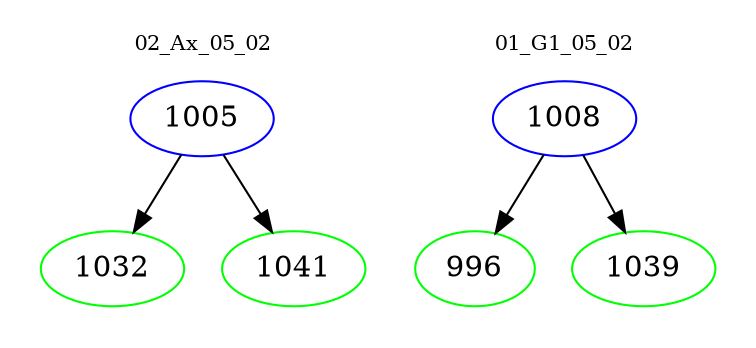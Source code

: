 digraph{
subgraph cluster_0 {
color = white
label = "02_Ax_05_02";
fontsize=10;
T0_1005 [label="1005", color="blue"]
T0_1005 -> T0_1032 [color="black"]
T0_1032 [label="1032", color="green"]
T0_1005 -> T0_1041 [color="black"]
T0_1041 [label="1041", color="green"]
}
subgraph cluster_1 {
color = white
label = "01_G1_05_02";
fontsize=10;
T1_1008 [label="1008", color="blue"]
T1_1008 -> T1_996 [color="black"]
T1_996 [label="996", color="green"]
T1_1008 -> T1_1039 [color="black"]
T1_1039 [label="1039", color="green"]
}
}
